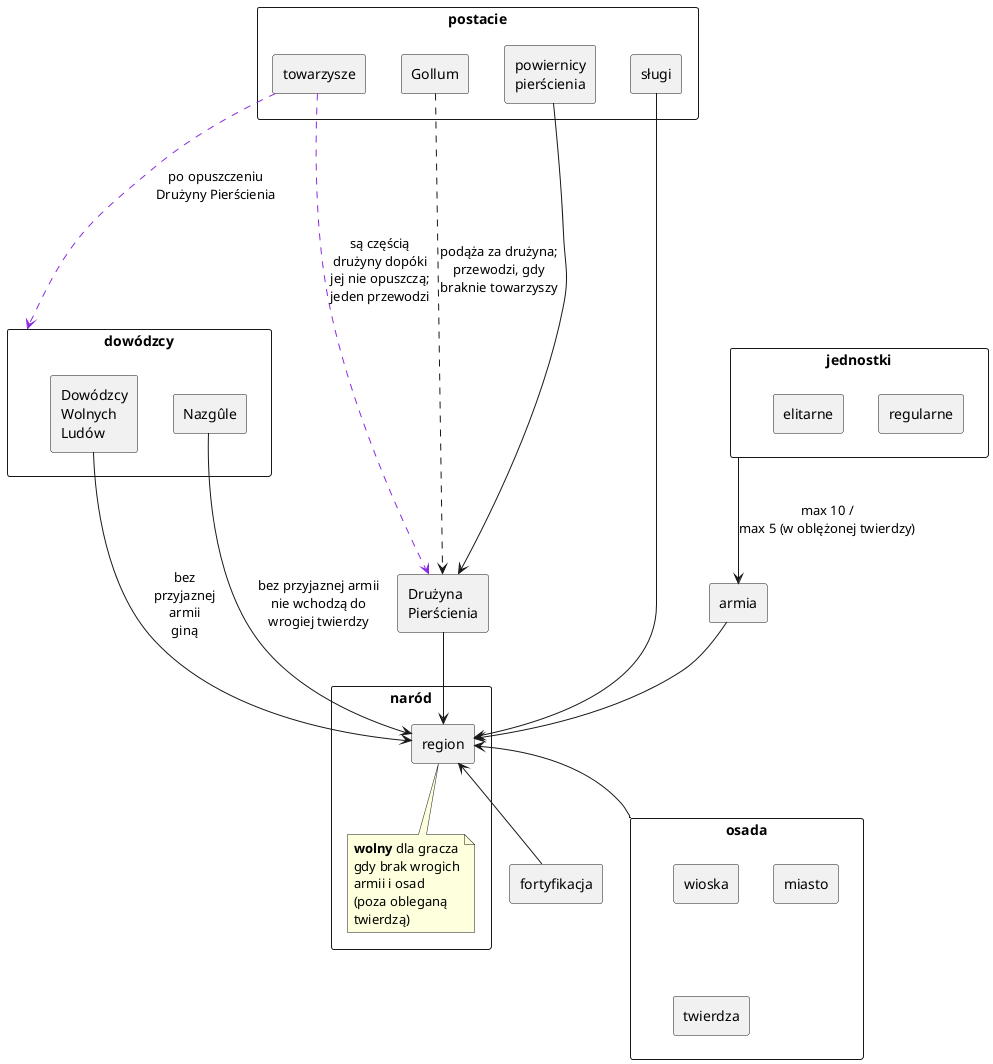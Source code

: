 @startuml
rectangle postacie {
  rectangle towarzysze
  rectangle powiernicy as "powiernicy\npierścienia"
  rectangle Gollum
  rectangle slugi as "sługi"
}
rectangle jednostki {
  rectangle regularne
  rectangle elitarne
}
rectangle dowodzcy as "dowódzcy" {
  rectangle Nazgule as "Nazgûle"
  rectangle dowodzcyWolnychLudow as "Dowódzcy\nWolnych\nLudów"
}
rectangle druzyna as "Drużyna\nPierścienia"
rectangle armia
rectangle narod as "naród" {
  rectangle region
  note bottom of region: **wolny** dla gracza\ngdy brak wrogich\narmii i osad\n(poza obleganą\ntwierdzą)
}

towarzysze ..> dowodzcy #BlueViolet: po opuszczeniu\nDrużyny Pierścienia
towarzysze ...> druzyna #BlueViolet: są częścią\ndrużyny dopóki\njej nie opuszczą;\njeden przewodzi
Gollum ....> druzyna: podąża za drużyna;\nprzewodzi, gdy\nbraknie towarzyszy
powiernicy ---> druzyna
slugi ----> region

Nazgule ---> region: bez przyjaznej armii\nnie wchodzą do\nwrogiej twierdzy
dowodzcyWolnychLudow ---> region: bez\nprzyjaznej\narmii\nginą
jednostki --> armia: "max 10 /\nmax 5 (w oblężonej twierdzy)"

armia --> region
druzyna --> region

rectangle osada {
  rectangle wioska
  rectangle miasto
  rectangle twierdza
}
rectangle fortyfikacja

region <-- osada
region <-- fortyfikacja

@enduml
